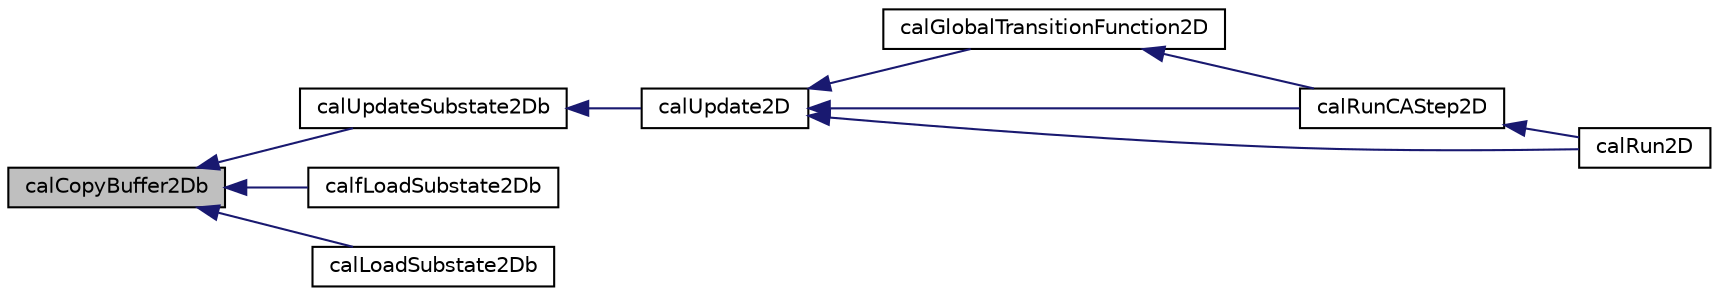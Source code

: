 digraph "calCopyBuffer2Db"
{
  edge [fontname="Helvetica",fontsize="10",labelfontname="Helvetica",labelfontsize="10"];
  node [fontname="Helvetica",fontsize="10",shape=record];
  rankdir="LR";
  Node1 [label="calCopyBuffer2Db",height=0.2,width=0.4,color="black", fillcolor="grey75", style="filled" fontcolor="black"];
  Node1 -> Node2 [dir="back",color="midnightblue",fontsize="10",style="solid",fontname="Helvetica"];
  Node2 [label="calUpdateSubstate2Db",height=0.2,width=0.4,color="black", fillcolor="white", style="filled",URL="$cal2_d_8h.html#aa0e4c32550169aac55b9d744faca2a70",tooltip="Copies the next matrix of a byte substate to the current one: current = next. If the active cells opt..."];
  Node2 -> Node3 [dir="back",color="midnightblue",fontsize="10",style="solid",fontname="Helvetica"];
  Node3 [label="calUpdate2D",height=0.2,width=0.4,color="black", fillcolor="white", style="filled",URL="$cal2_d_8h.html#a6557c8220782a1f25e935a735cb691ae",tooltip="Updates all the substates registered in CALModel2D::pQb_array, CALModel2D::pQi_array and CALModel2D::..."];
  Node3 -> Node4 [dir="back",color="midnightblue",fontsize="10",style="solid",fontname="Helvetica"];
  Node4 [label="calGlobalTransitionFunction2D",height=0.2,width=0.4,color="black", fillcolor="white", style="filled",URL="$cal2_d_8h.html#a4bb00840eb7db23d4800c032b04bb6fb",tooltip="The cellular automaton global transition function. It applies the transition function to each cell of..."];
  Node4 -> Node5 [dir="back",color="midnightblue",fontsize="10",style="solid",fontname="Helvetica"];
  Node5 [label="calRunCAStep2D",height=0.2,width=0.4,color="black", fillcolor="white", style="filled",URL="$cal2_d_run_8h.html#aa5a6fbd9203dbb5b584d83b37cc78318",tooltip="A single step of the cellular automaton. It execute the transition function, the steering and check f..."];
  Node5 -> Node6 [dir="back",color="midnightblue",fontsize="10",style="solid",fontname="Helvetica"];
  Node6 [label="calRun2D",height=0.2,width=0.4,color="black", fillcolor="white", style="filled",URL="$cal2_d_run_8h.html#a07acff247d2d5ff67b2f7fdb1f0f2a1c",tooltip="Main simulation cicle. It can become a loop is CALRun2D::final_step == 0. "];
  Node3 -> Node5 [dir="back",color="midnightblue",fontsize="10",style="solid",fontname="Helvetica"];
  Node3 -> Node6 [dir="back",color="midnightblue",fontsize="10",style="solid",fontname="Helvetica"];
  Node1 -> Node7 [dir="back",color="midnightblue",fontsize="10",style="solid",fontname="Helvetica"];
  Node7 [label="calfLoadSubstate2Db",height=0.2,width=0.4,color="black", fillcolor="white", style="filled",URL="$cal2_d_i_o_8h.html#a82154c679936588f69759c516d019a9a",tooltip="Loads a byte substate from file. "];
  Node1 -> Node8 [dir="back",color="midnightblue",fontsize="10",style="solid",fontname="Helvetica"];
  Node8 [label="calLoadSubstate2Db",height=0.2,width=0.4,color="black", fillcolor="white", style="filled",URL="$cal2_d_i_o_8h.html#a2219fd3351b1a0dd447e155b81bee3ce",tooltip="Loads a byte substate from file. "];
}
